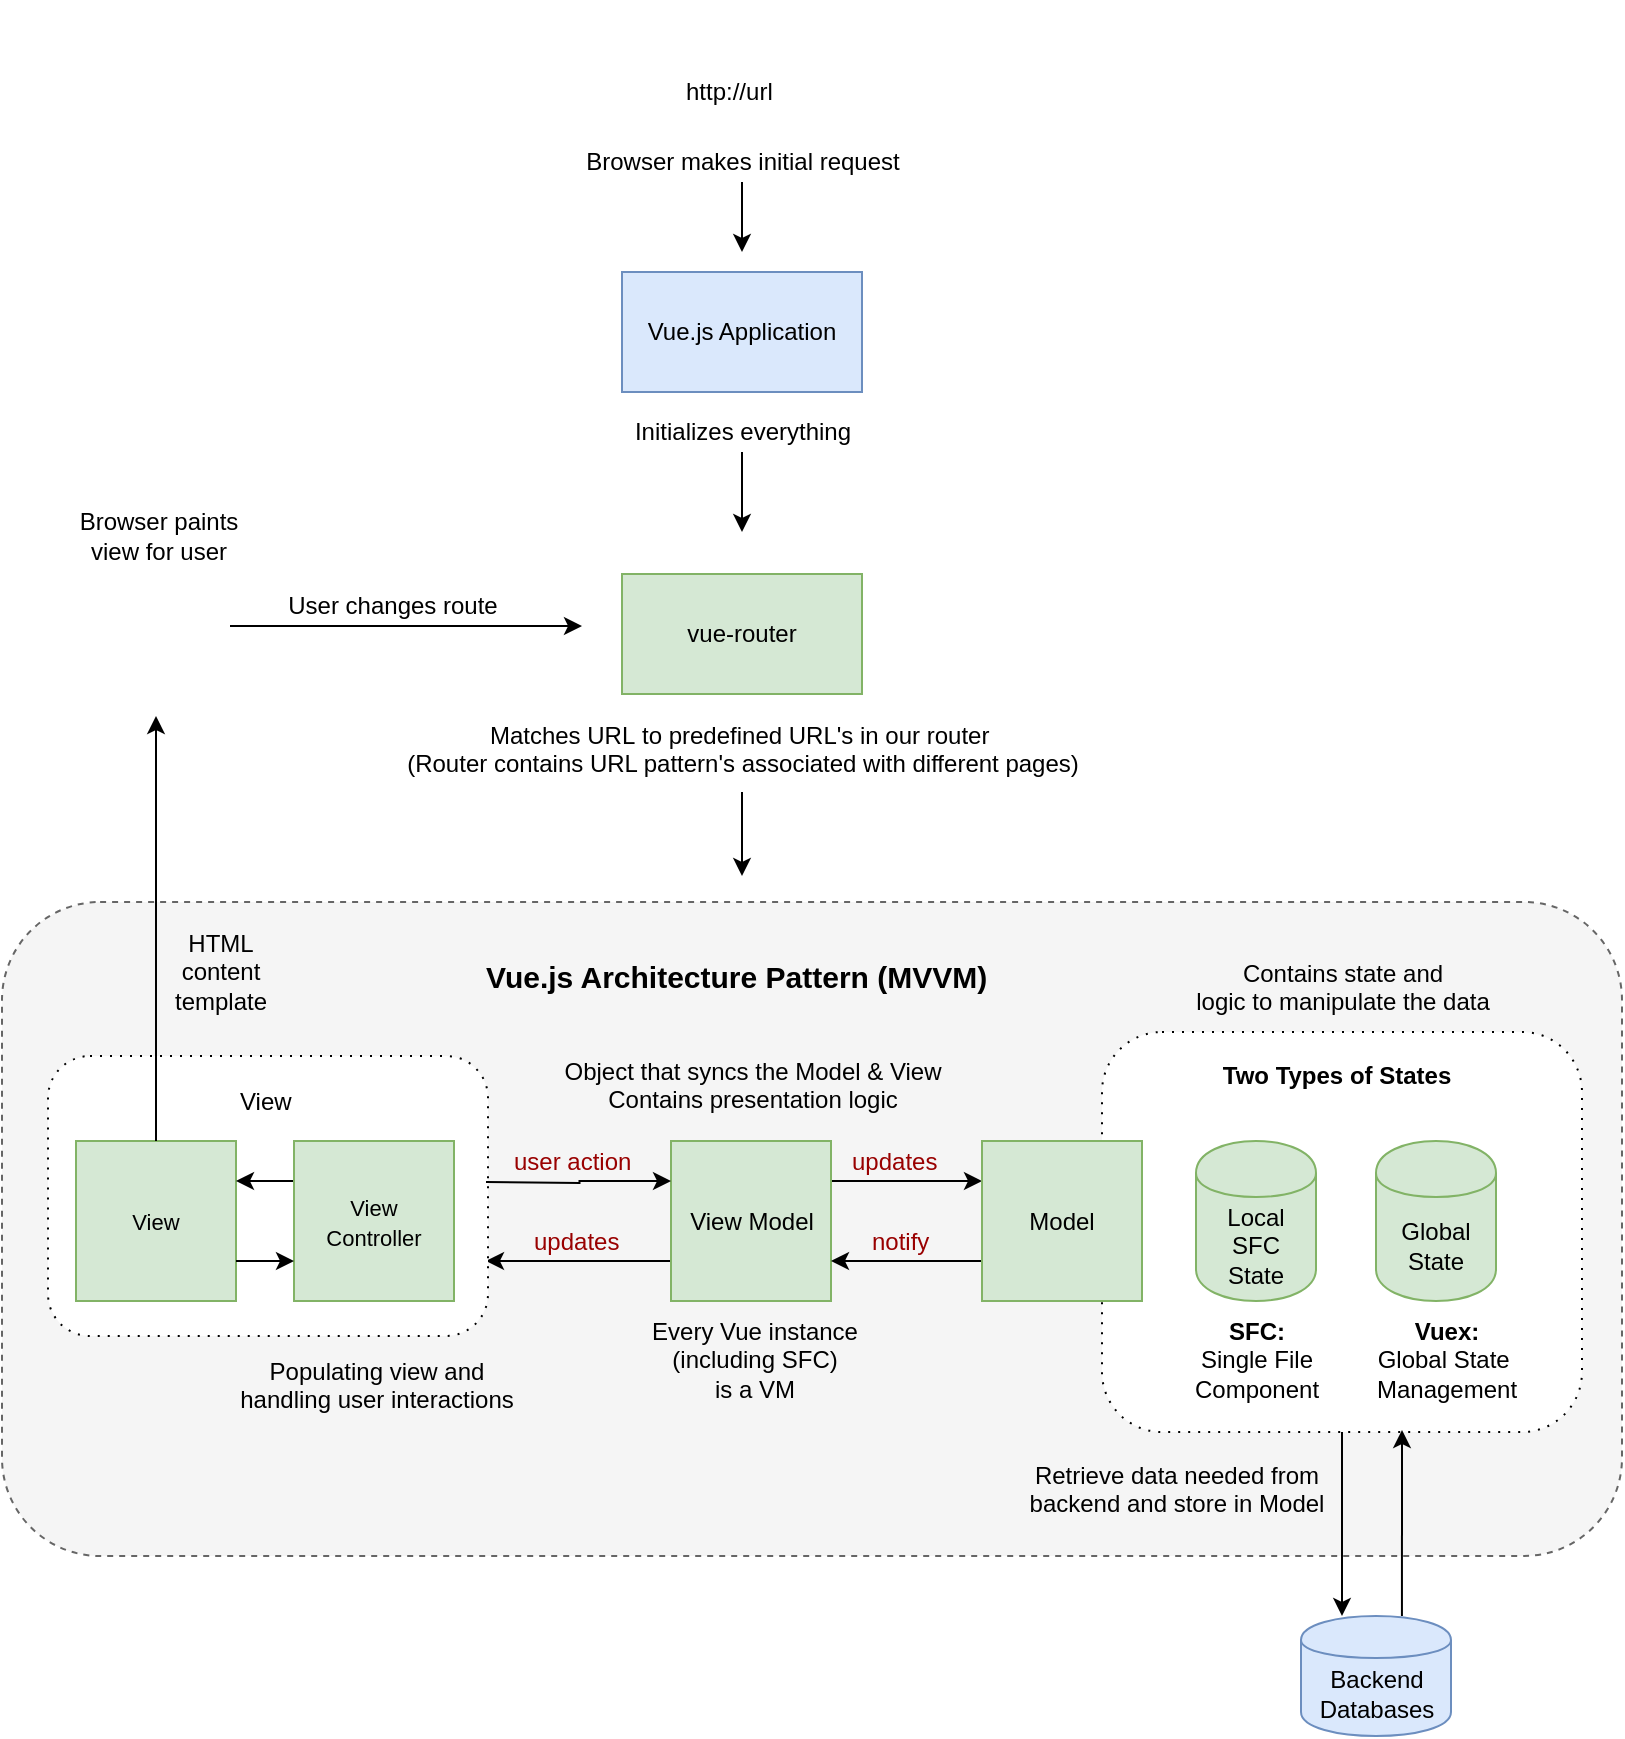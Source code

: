 <mxfile version="10.6.3" type="github"><diagram id="VdH9fhIEW6bA7BWr5cSt" name="Page-1"><mxGraphModel dx="793" dy="440" grid="1" gridSize="10" guides="1" tooltips="1" connect="1" arrows="1" fold="1" page="1" pageScale="1" pageWidth="850" pageHeight="1100" math="0" shadow="0"><root><mxCell id="0"/><mxCell id="1" parent="0"/><mxCell id="AJ7gFkX-wvPVIcq6n5Jm-92" value="" style="rounded=1;whiteSpace=wrap;html=1;fillColor=#f5f5f5;fontSize=14;fontColor=#333333;align=center;dashed=1;strokeColor=#666666;" vertex="1" parent="1"><mxGeometry x="20" y="483" width="810" height="327" as="geometry"/></mxCell><mxCell id="AJ7gFkX-wvPVIcq6n5Jm-108" style="edgeStyle=orthogonalEdgeStyle;rounded=0;orthogonalLoop=1;jettySize=auto;html=1;exitX=1;exitY=0.25;exitDx=0;exitDy=0;entryX=0;entryY=0.25;entryDx=0;entryDy=0;fontSize=14;fontColor=#990000;" edge="1" parent="1" source="AJ7gFkX-wvPVIcq6n5Jm-14" target="AJ7gFkX-wvPVIcq6n5Jm-84"><mxGeometry relative="1" as="geometry"/></mxCell><mxCell id="AJ7gFkX-wvPVIcq6n5Jm-111" style="edgeStyle=orthogonalEdgeStyle;rounded=0;orthogonalLoop=1;jettySize=auto;html=1;exitX=0;exitY=0.75;exitDx=0;exitDy=0;fontSize=14;fontColor=#990000;" edge="1" parent="1" source="AJ7gFkX-wvPVIcq6n5Jm-14"><mxGeometry relative="1" as="geometry"><mxPoint x="262" y="662.5" as="targetPoint"/></mxGeometry></mxCell><mxCell id="AJ7gFkX-wvPVIcq6n5Jm-14" value="View Model" style="whiteSpace=wrap;html=1;aspect=fixed;fillColor=#d5e8d4;strokeColor=#82b366;" vertex="1" parent="1"><mxGeometry x="354.5" y="602.5" width="80" height="80" as="geometry"/></mxCell><mxCell id="AJ7gFkX-wvPVIcq6n5Jm-18" value="vue-router&lt;br&gt;" style="rounded=0;whiteSpace=wrap;html=1;fillColor=#d5e8d4;strokeColor=#82b366;" vertex="1" parent="1"><mxGeometry x="330" y="319" width="120" height="60" as="geometry"/></mxCell><mxCell id="AJ7gFkX-wvPVIcq6n5Jm-26" value="Vue.js Application&lt;br&gt;" style="rounded=0;whiteSpace=wrap;html=1;fillColor=#dae8fc;strokeColor=#6c8ebf;" vertex="1" parent="1"><mxGeometry x="330" y="168" width="120" height="60" as="geometry"/></mxCell><mxCell id="AJ7gFkX-wvPVIcq6n5Jm-50" style="edgeStyle=orthogonalEdgeStyle;rounded=0;orthogonalLoop=1;jettySize=auto;html=1;fontSize=14;fontColor=#97D077;" edge="1" parent="1" source="AJ7gFkX-wvPVIcq6n5Jm-27"><mxGeometry relative="1" as="geometry"><mxPoint x="390" y="298" as="targetPoint"/></mxGeometry></mxCell><mxCell id="AJ7gFkX-wvPVIcq6n5Jm-27" value="Initializes everything" style="text;html=1;strokeColor=none;fillColor=none;align=center;verticalAlign=middle;whiteSpace=wrap;rounded=0;" vertex="1" parent="1"><mxGeometry x="308.5" y="238" width="163" height="20" as="geometry"/></mxCell><mxCell id="AJ7gFkX-wvPVIcq6n5Jm-28" value="" style="group" vertex="1" connectable="0" parent="1"><mxGeometry x="348" y="48.5" width="149.5" height="75" as="geometry"/></mxCell><mxCell id="AJ7gFkX-wvPVIcq6n5Jm-29" value="" style="group" vertex="1" connectable="0" parent="AJ7gFkX-wvPVIcq6n5Jm-28"><mxGeometry x="6.5" y="-16" width="71" height="71" as="geometry"/></mxCell><mxCell id="AJ7gFkX-wvPVIcq6n5Jm-1" value="" style="shape=image;html=1;verticalAlign=top;verticalLabelPosition=bottom;labelBackgroundColor=#ffffff;imageAspect=0;aspect=fixed;image=https://cdn3.iconfinder.com/data/icons/streamline-icon-set-free-pack/48/Streamline-17-128.png" vertex="1" parent="AJ7gFkX-wvPVIcq6n5Jm-29"><mxGeometry width="71" height="71" as="geometry"/></mxCell><mxCell id="AJ7gFkX-wvPVIcq6n5Jm-23" value="http://url" style="text;html=1;resizable=0;points=[];autosize=1;align=left;verticalAlign=top;spacingTop=-4;" vertex="1" parent="AJ7gFkX-wvPVIcq6n5Jm-29"><mxGeometry x="5.5" y="35" width="60" height="20" as="geometry"/></mxCell><mxCell id="AJ7gFkX-wvPVIcq6n5Jm-112" style="edgeStyle=orthogonalEdgeStyle;rounded=0;orthogonalLoop=1;jettySize=auto;html=1;fontSize=11;fontColor=#990000;" edge="1" parent="1" source="AJ7gFkX-wvPVIcq6n5Jm-30"><mxGeometry relative="1" as="geometry"><mxPoint x="390" y="470" as="targetPoint"/></mxGeometry></mxCell><mxCell id="AJ7gFkX-wvPVIcq6n5Jm-30" value="&lt;p style=&quot;line-height: 160%&quot;&gt;&lt;/p&gt;&lt;div style=&quot;text-align: center&quot;&gt;&lt;span&gt;Matches URL&amp;nbsp;&lt;/span&gt;&lt;span&gt;to predefined URL's in our router&lt;/span&gt;&lt;span&gt;&amp;nbsp;&lt;/span&gt;&lt;/div&gt;&lt;div style=&quot;text-align: center&quot;&gt;&lt;span&gt;(Router contains URL pattern's associated with different pages)&lt;/span&gt;&lt;/div&gt;&lt;p&gt;&lt;/p&gt;" style="text;html=1;resizable=0;points=[];autosize=1;align=center;verticalAlign=top;spacingTop=-4;" vertex="1" parent="1"><mxGeometry x="215" y="378" width="350" height="50" as="geometry"/></mxCell><mxCell id="AJ7gFkX-wvPVIcq6n5Jm-32" value="Every Vue instance &lt;br&gt;(including SFC) &lt;br&gt;is a VM&lt;br&gt;" style="text;html=1;resizable=0;points=[];autosize=1;align=center;verticalAlign=top;spacingTop=-4;" vertex="1" parent="1"><mxGeometry x="336" y="687.5" width="120" height="40" as="geometry"/></mxCell><mxCell id="AJ7gFkX-wvPVIcq6n5Jm-38" value="Populating view and&lt;br&gt;handling user interactions&lt;br&gt;" style="text;html=1;resizable=0;points=[];autosize=1;align=center;verticalAlign=top;spacingTop=-4;" vertex="1" parent="1"><mxGeometry x="131.5" y="707.5" width="150" height="30" as="geometry"/></mxCell><mxCell id="AJ7gFkX-wvPVIcq6n5Jm-49" style="edgeStyle=orthogonalEdgeStyle;rounded=0;orthogonalLoop=1;jettySize=auto;html=1;fontSize=14;fontColor=#97D077;" edge="1" parent="1" source="AJ7gFkX-wvPVIcq6n5Jm-19"><mxGeometry relative="1" as="geometry"><mxPoint x="390" y="158" as="targetPoint"/></mxGeometry></mxCell><mxCell id="AJ7gFkX-wvPVIcq6n5Jm-19" value="Browser makes initial request" style="text;html=1;strokeColor=none;fillColor=none;align=center;verticalAlign=middle;whiteSpace=wrap;rounded=0;" vertex="1" parent="1"><mxGeometry x="292.5" y="103" width="195" height="20" as="geometry"/></mxCell><mxCell id="AJ7gFkX-wvPVIcq6n5Jm-60" value="user action" style="text;html=1;resizable=0;points=[];autosize=1;align=left;verticalAlign=top;spacingTop=-4;fontColor=#990000;" vertex="1" parent="1"><mxGeometry x="273.5" y="602.5" width="70" height="20" as="geometry"/></mxCell><mxCell id="AJ7gFkX-wvPVIcq6n5Jm-61" value="updates" style="text;html=1;resizable=0;points=[];autosize=1;align=left;verticalAlign=top;spacingTop=-4;fontColor=#990000;" vertex="1" parent="1"><mxGeometry x="283.5" y="642.5" width="60" height="20" as="geometry"/></mxCell><mxCell id="AJ7gFkX-wvPVIcq6n5Jm-66" value="updates" style="text;html=1;resizable=0;points=[];autosize=1;align=left;verticalAlign=top;spacingTop=-4;fontColor=#990000;" vertex="1" parent="1"><mxGeometry x="442.5" y="602.5" width="60" height="20" as="geometry"/></mxCell><mxCell id="AJ7gFkX-wvPVIcq6n5Jm-67" value="notify" style="text;html=1;resizable=0;points=[];autosize=1;align=left;verticalAlign=top;spacingTop=-4;fontColor=#990000;" vertex="1" parent="1"><mxGeometry x="452.5" y="642.5" width="40" height="20" as="geometry"/></mxCell><mxCell id="AJ7gFkX-wvPVIcq6n5Jm-94" value="&lt;font color=&quot;#000000&quot; size=&quot;1&quot;&gt;&lt;b style=&quot;font-size: 15px&quot;&gt;Vue.js Architecture Pattern (MVVM)&lt;/b&gt;&lt;/font&gt;" style="text;html=1;resizable=0;points=[];autosize=1;align=left;verticalAlign=top;spacingTop=-4;fontSize=14;fontColor=#990000;" vertex="1" parent="1"><mxGeometry x="259.5" y="509" width="270" height="20" as="geometry"/></mxCell><mxCell id="AJ7gFkX-wvPVIcq6n5Jm-95" value="" style="group" vertex="1" connectable="0" parent="1"><mxGeometry x="43" y="560" width="220" height="140" as="geometry"/></mxCell><mxCell id="AJ7gFkX-wvPVIcq6n5Jm-77" value="" style="shape=ext;rounded=1;html=1;whiteSpace=wrap;dashed=1;dashPattern=1 4;align=left;fontColor=#97D077;fontStyle=1;labelBorderColor=#97D077;" vertex="1" parent="AJ7gFkX-wvPVIcq6n5Jm-95"><mxGeometry width="220" height="140" as="geometry"/></mxCell><mxCell id="AJ7gFkX-wvPVIcq6n5Jm-78" value="&lt;font style=&quot;font-size: 11px&quot;&gt;View&lt;/font&gt;" style="whiteSpace=wrap;html=1;aspect=fixed;fillColor=#d5e8d4;strokeColor=#82b366;" vertex="1" parent="AJ7gFkX-wvPVIcq6n5Jm-95"><mxGeometry x="14" y="42.5" width="80" height="80" as="geometry"/></mxCell><mxCell id="AJ7gFkX-wvPVIcq6n5Jm-79" value="&lt;div style=&quot;text-align: center&quot;&gt;View&lt;/div&gt;" style="text;html=1;resizable=0;points=[];autosize=1;align=left;verticalAlign=top;spacingTop=-4;" vertex="1" parent="AJ7gFkX-wvPVIcq6n5Jm-95"><mxGeometry x="94" y="12.5" width="40" height="20" as="geometry"/></mxCell><mxCell id="AJ7gFkX-wvPVIcq6n5Jm-88" style="edgeStyle=orthogonalEdgeStyle;rounded=0;orthogonalLoop=1;jettySize=auto;html=1;exitX=0;exitY=0.25;exitDx=0;exitDy=0;entryX=1;entryY=0.25;entryDx=0;entryDy=0;fontSize=14;fontColor=#990000;" edge="1" parent="AJ7gFkX-wvPVIcq6n5Jm-95" source="AJ7gFkX-wvPVIcq6n5Jm-80" target="AJ7gFkX-wvPVIcq6n5Jm-78"><mxGeometry relative="1" as="geometry"/></mxCell><mxCell id="AJ7gFkX-wvPVIcq6n5Jm-80" value="&lt;font style=&quot;font-size: 11px&quot;&gt;View&lt;br&gt;Controller&lt;/font&gt;&lt;br&gt;" style="whiteSpace=wrap;html=1;aspect=fixed;fillColor=#d5e8d4;strokeColor=#82b366;" vertex="1" parent="AJ7gFkX-wvPVIcq6n5Jm-95"><mxGeometry x="123" y="42.5" width="80" height="80" as="geometry"/></mxCell><mxCell id="AJ7gFkX-wvPVIcq6n5Jm-87" style="edgeStyle=orthogonalEdgeStyle;rounded=0;orthogonalLoop=1;jettySize=auto;html=1;exitX=1;exitY=0.75;exitDx=0;exitDy=0;entryX=0;entryY=0.75;entryDx=0;entryDy=0;fontSize=14;fontColor=#990000;" edge="1" parent="AJ7gFkX-wvPVIcq6n5Jm-95" source="AJ7gFkX-wvPVIcq6n5Jm-78" target="AJ7gFkX-wvPVIcq6n5Jm-80"><mxGeometry relative="1" as="geometry"/></mxCell><mxCell id="AJ7gFkX-wvPVIcq6n5Jm-107" style="edgeStyle=orthogonalEdgeStyle;rounded=0;orthogonalLoop=1;jettySize=auto;html=1;entryX=0;entryY=0.25;entryDx=0;entryDy=0;fontSize=14;fontColor=#990000;" edge="1" parent="1" target="AJ7gFkX-wvPVIcq6n5Jm-14"><mxGeometry relative="1" as="geometry"><mxPoint x="262" y="623" as="sourcePoint"/></mxGeometry></mxCell><mxCell id="AJ7gFkX-wvPVIcq6n5Jm-109" style="edgeStyle=orthogonalEdgeStyle;rounded=0;orthogonalLoop=1;jettySize=auto;html=1;exitX=0;exitY=0.75;exitDx=0;exitDy=0;entryX=1;entryY=0.75;entryDx=0;entryDy=0;fontSize=14;fontColor=#990000;" edge="1" parent="1" source="AJ7gFkX-wvPVIcq6n5Jm-84" target="AJ7gFkX-wvPVIcq6n5Jm-14"><mxGeometry relative="1" as="geometry"/></mxCell><mxCell id="AJ7gFkX-wvPVIcq6n5Jm-113" value="" style="group" vertex="1" connectable="0" parent="1"><mxGeometry x="510" y="548" width="300" height="200" as="geometry"/></mxCell><mxCell id="AJ7gFkX-wvPVIcq6n5Jm-37" value="" style="shape=ext;rounded=1;html=1;whiteSpace=wrap;dashed=1;dashPattern=1 4;align=left;fontColor=#97D077;fontStyle=1;labelBorderColor=#97D077;" vertex="1" parent="AJ7gFkX-wvPVIcq6n5Jm-113"><mxGeometry x="60" width="240" height="200" as="geometry"/></mxCell><mxCell id="AJ7gFkX-wvPVIcq6n5Jm-13" value="Local&lt;br&gt;SFC&lt;br&gt;State&lt;br&gt;" style="shape=cylinder;whiteSpace=wrap;html=1;boundedLbl=1;backgroundOutline=1;fillColor=#d5e8d4;strokeColor=#82b366;" vertex="1" parent="AJ7gFkX-wvPVIcq6n5Jm-113"><mxGeometry x="107" y="54.5" width="60" height="80" as="geometry"/></mxCell><mxCell id="AJ7gFkX-wvPVIcq6n5Jm-46" value="&lt;div style=&quot;text-align: center&quot;&gt;&lt;span&gt;&lt;b&gt;Vuex:&lt;/b&gt;&lt;/span&gt;&lt;/div&gt;&lt;div style=&quot;text-align: center&quot;&gt;&lt;span&gt;Global State&amp;nbsp;&lt;/span&gt;&lt;/div&gt;&lt;div style=&quot;text-align: center&quot;&gt;&lt;span&gt;Management&lt;/span&gt;&lt;/div&gt;" style="text;html=1;resizable=0;points=[];autosize=1;align=center;verticalAlign=top;spacingTop=-4;" vertex="1" parent="AJ7gFkX-wvPVIcq6n5Jm-113"><mxGeometry x="187" y="139.5" width="90" height="40" as="geometry"/></mxCell><mxCell id="AJ7gFkX-wvPVIcq6n5Jm-84" value="Model" style="whiteSpace=wrap;html=1;aspect=fixed;fillColor=#d5e8d4;strokeColor=#82b366;" vertex="1" parent="AJ7gFkX-wvPVIcq6n5Jm-113"><mxGeometry y="54.5" width="80" height="80" as="geometry"/></mxCell><mxCell id="AJ7gFkX-wvPVIcq6n5Jm-85" value="Global&lt;br&gt;State&lt;br&gt;" style="shape=cylinder;whiteSpace=wrap;html=1;boundedLbl=1;backgroundOutline=1;fillColor=#d5e8d4;strokeColor=#82b366;" vertex="1" parent="AJ7gFkX-wvPVIcq6n5Jm-113"><mxGeometry x="197" y="54.5" width="60" height="80" as="geometry"/></mxCell><mxCell id="AJ7gFkX-wvPVIcq6n5Jm-96" value="&lt;div style=&quot;text-align: center&quot;&gt;&lt;b&gt;Two Types of States&lt;/b&gt;&lt;/div&gt;" style="text;html=1;resizable=0;points=[];autosize=1;align=center;verticalAlign=top;spacingTop=-4;" vertex="1" parent="AJ7gFkX-wvPVIcq6n5Jm-113"><mxGeometry x="112" y="12" width="130" height="20" as="geometry"/></mxCell><mxCell id="AJ7gFkX-wvPVIcq6n5Jm-97" value="&lt;div style=&quot;text-align: center&quot;&gt;&lt;b&gt;SFC:&lt;/b&gt;&lt;/div&gt;&lt;div style=&quot;text-align: center&quot;&gt;Single File&lt;/div&gt;&lt;div style=&quot;text-align: center&quot;&gt;Component&lt;/div&gt;" style="text;html=1;resizable=0;points=[];autosize=1;align=center;verticalAlign=top;spacingTop=-4;" vertex="1" parent="AJ7gFkX-wvPVIcq6n5Jm-113"><mxGeometry x="97" y="139.5" width="80" height="40" as="geometry"/></mxCell><mxCell id="AJ7gFkX-wvPVIcq6n5Jm-114" style="edgeStyle=orthogonalEdgeStyle;rounded=0;orthogonalLoop=1;jettySize=auto;html=1;exitX=0.5;exitY=0;exitDx=0;exitDy=0;fontSize=11;fontColor=#990000;" edge="1" parent="1" source="AJ7gFkX-wvPVIcq6n5Jm-78"><mxGeometry relative="1" as="geometry"><mxPoint x="97" y="390" as="targetPoint"/></mxGeometry></mxCell><mxCell id="AJ7gFkX-wvPVIcq6n5Jm-115" value="" style="group" vertex="1" connectable="0" parent="1"><mxGeometry x="56.5" y="325.5" width="149.5" height="75" as="geometry"/></mxCell><mxCell id="AJ7gFkX-wvPVIcq6n5Jm-116" value="" style="group" vertex="1" connectable="0" parent="AJ7gFkX-wvPVIcq6n5Jm-115"><mxGeometry x="6.5" y="-16" width="71" height="75" as="geometry"/></mxCell><mxCell id="AJ7gFkX-wvPVIcq6n5Jm-117" value="" style="shape=image;html=1;verticalAlign=top;verticalLabelPosition=bottom;labelBackgroundColor=#ffffff;imageAspect=0;aspect=fixed;image=https://cdn3.iconfinder.com/data/icons/streamline-icon-set-free-pack/48/Streamline-17-128.png" vertex="1" parent="AJ7gFkX-wvPVIcq6n5Jm-116"><mxGeometry width="71" height="71" as="geometry"/></mxCell><mxCell id="AJ7gFkX-wvPVIcq6n5Jm-119" value="Browser paints &lt;br&gt;view for user" style="text;html=1;strokeColor=none;fillColor=none;align=center;verticalAlign=middle;whiteSpace=wrap;rounded=0;" vertex="1" parent="1"><mxGeometry x="26" y="290" width="145" height="20" as="geometry"/></mxCell><mxCell id="AJ7gFkX-wvPVIcq6n5Jm-122" style="edgeStyle=orthogonalEdgeStyle;rounded=0;orthogonalLoop=1;jettySize=auto;html=1;fontSize=11;fontColor=#990000;" edge="1" parent="1" source="AJ7gFkX-wvPVIcq6n5Jm-117"><mxGeometry relative="1" as="geometry"><mxPoint x="310" y="345" as="targetPoint"/></mxGeometry></mxCell><mxCell id="AJ7gFkX-wvPVIcq6n5Jm-123" value="User changes route" style="text;html=1;strokeColor=none;fillColor=none;align=center;verticalAlign=middle;whiteSpace=wrap;rounded=0;" vertex="1" parent="1"><mxGeometry x="142.5" y="325" width="145" height="20" as="geometry"/></mxCell><mxCell id="AJ7gFkX-wvPVIcq6n5Jm-124" value="Contains state and &lt;br&gt;logic to manipulate the data&lt;br&gt;" style="text;html=1;resizable=0;points=[];autosize=1;align=center;verticalAlign=top;spacingTop=-4;" vertex="1" parent="1"><mxGeometry x="610" y="509" width="160" height="30" as="geometry"/></mxCell><mxCell id="AJ7gFkX-wvPVIcq6n5Jm-127" value="HTML&lt;br&gt;content &lt;br&gt;template&lt;br&gt;" style="text;html=1;resizable=0;points=[];autosize=1;align=center;verticalAlign=top;spacingTop=-4;" vertex="1" parent="1"><mxGeometry x="98.5" y="494" width="60" height="40" as="geometry"/></mxCell><mxCell id="AJ7gFkX-wvPVIcq6n5Jm-128" value="Object that syncs the Model &amp;amp; View&lt;br&gt;Contains presentation logic&lt;br&gt;" style="text;html=1;resizable=0;points=[];autosize=1;align=center;verticalAlign=top;spacingTop=-4;" vertex="1" parent="1"><mxGeometry x="294.5" y="557.5" width="200" height="30" as="geometry"/></mxCell><mxCell id="AJ7gFkX-wvPVIcq6n5Jm-130" style="edgeStyle=orthogonalEdgeStyle;rounded=0;orthogonalLoop=1;jettySize=auto;html=1;exitX=0.5;exitY=1;exitDx=0;exitDy=0;fontSize=11;fontColor=#000000;fillColor=#f5f5f5;strokeColor=#000000;" edge="1" parent="1" source="AJ7gFkX-wvPVIcq6n5Jm-37"><mxGeometry relative="1" as="geometry"><mxPoint x="690" y="840" as="targetPoint"/></mxGeometry></mxCell><mxCell id="AJ7gFkX-wvPVIcq6n5Jm-131" value="Backend&lt;br&gt;Databases&lt;br&gt;" style="shape=cylinder;whiteSpace=wrap;html=1;boundedLbl=1;backgroundOutline=1;fillColor=#dae8fc;strokeColor=#6c8ebf;" vertex="1" parent="1"><mxGeometry x="669.5" y="840" width="75" height="60" as="geometry"/></mxCell><mxCell id="AJ7gFkX-wvPVIcq6n5Jm-132" style="edgeStyle=orthogonalEdgeStyle;rounded=0;orthogonalLoop=1;jettySize=auto;html=1;fontSize=11;fontColor=#000000;entryX=0.625;entryY=0.995;entryDx=0;entryDy=0;entryPerimeter=0;fillColor=#f5f5f5;strokeColor=#000000;exitX=0.673;exitY=0;exitDx=0;exitDy=0;exitPerimeter=0;" edge="1" parent="1" source="AJ7gFkX-wvPVIcq6n5Jm-131" target="AJ7gFkX-wvPVIcq6n5Jm-37"><mxGeometry relative="1" as="geometry"><mxPoint x="710" y="780" as="targetPoint"/><mxPoint x="720" y="830" as="sourcePoint"/></mxGeometry></mxCell><mxCell id="AJ7gFkX-wvPVIcq6n5Jm-133" value="Retrieve data needed from &lt;br&gt;backend and store in Model&lt;br&gt;" style="text;html=1;resizable=0;points=[];autosize=1;align=center;verticalAlign=top;spacingTop=-4;" vertex="1" parent="1"><mxGeometry x="527" y="760" width="160" height="30" as="geometry"/></mxCell></root></mxGraphModel></diagram></mxfile>